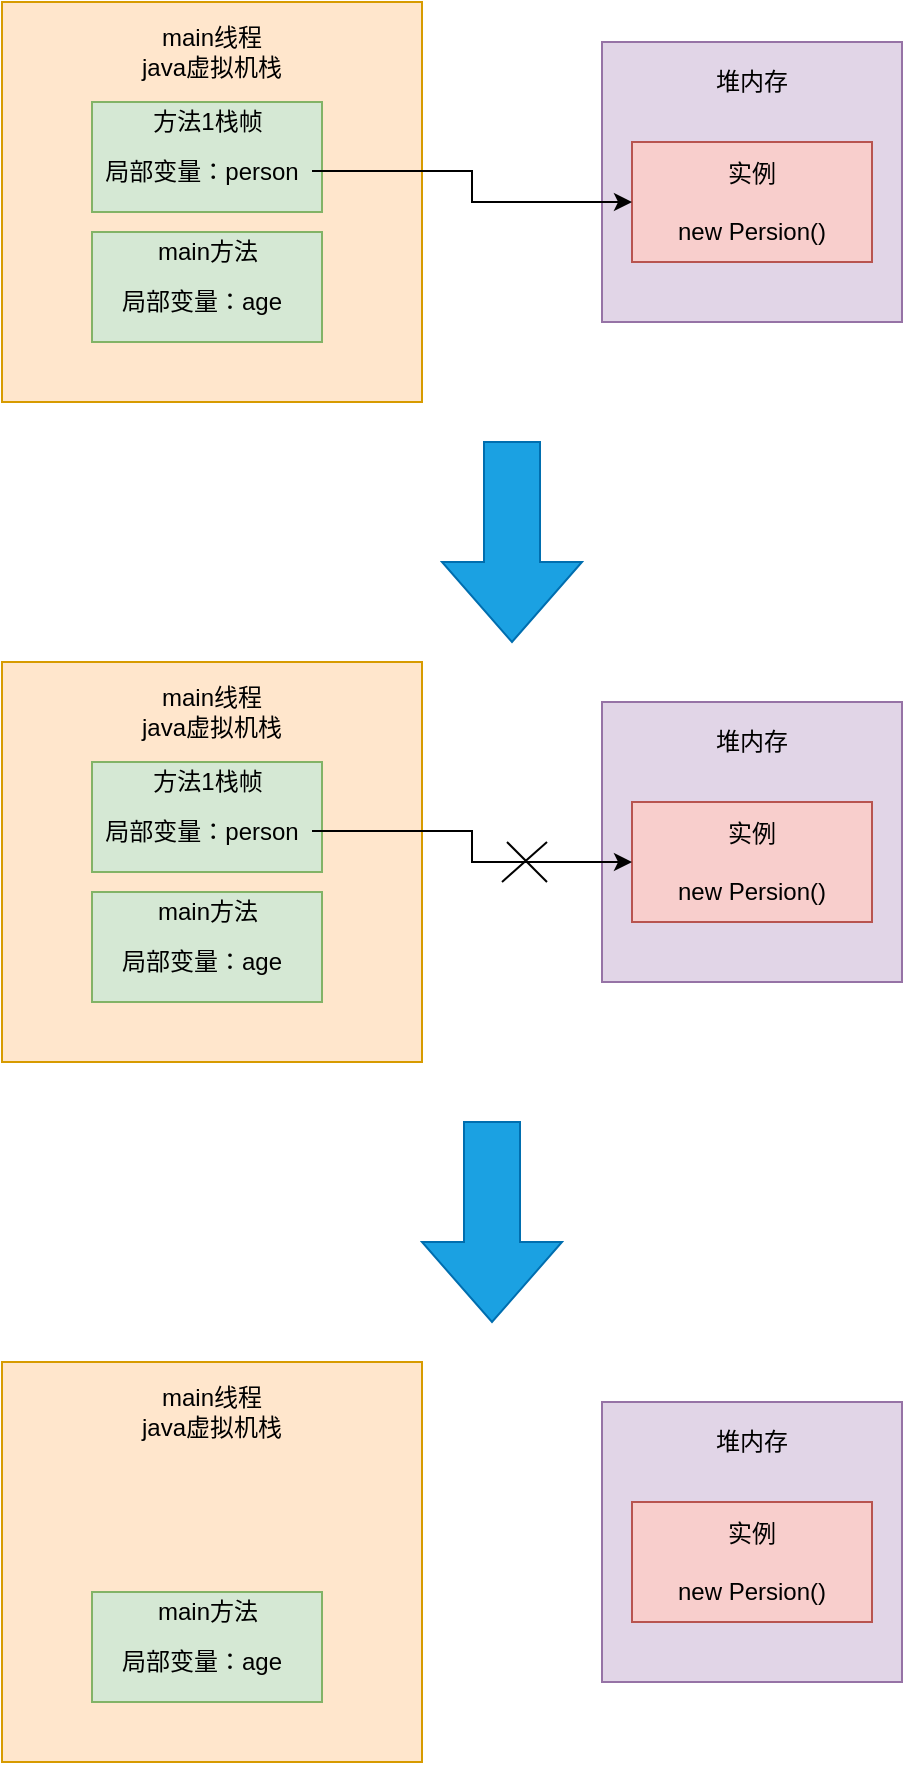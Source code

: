 <mxfile version="14.4.4" type="github">
  <diagram id="Cin4LmTbzPWeP2xjX7Cx" name="Page-1">
    <mxGraphModel dx="868" dy="460" grid="1" gridSize="10" guides="1" tooltips="1" connect="1" arrows="1" fold="1" page="1" pageScale="1" pageWidth="827" pageHeight="1169" math="0" shadow="0">
      <root>
        <mxCell id="0" />
        <mxCell id="1" parent="0" />
        <mxCell id="rJ6WnB4jMZfpZyY2WUPX-1" value="" style="rounded=0;whiteSpace=wrap;html=1;fillColor=#ffe6cc;strokeColor=#d79b00;" parent="1" vertex="1">
          <mxGeometry x="220" y="470" width="210" height="200" as="geometry" />
        </mxCell>
        <mxCell id="rJ6WnB4jMZfpZyY2WUPX-2" value="main线程&lt;br&gt;java虚拟机栈" style="text;html=1;strokeColor=none;fillColor=none;align=center;verticalAlign=middle;whiteSpace=wrap;rounded=0;" parent="1" vertex="1">
          <mxGeometry x="270" y="480" width="110" height="30" as="geometry" />
        </mxCell>
        <mxCell id="rJ6WnB4jMZfpZyY2WUPX-14" value="" style="group" parent="1" vertex="1" connectable="0">
          <mxGeometry x="265" y="520" width="115" height="55" as="geometry" />
        </mxCell>
        <mxCell id="rJ6WnB4jMZfpZyY2WUPX-4" value="" style="rounded=0;whiteSpace=wrap;html=1;fillColor=#d5e8d4;strokeColor=#82b366;" parent="rJ6WnB4jMZfpZyY2WUPX-14" vertex="1">
          <mxGeometry width="115" height="55" as="geometry" />
        </mxCell>
        <mxCell id="rJ6WnB4jMZfpZyY2WUPX-7" value="方法1栈帧" style="text;html=1;strokeColor=none;fillColor=none;align=center;verticalAlign=middle;whiteSpace=wrap;rounded=0;" parent="rJ6WnB4jMZfpZyY2WUPX-14" vertex="1">
          <mxGeometry x="21.5" width="72" height="20" as="geometry" />
        </mxCell>
        <mxCell id="rJ6WnB4jMZfpZyY2WUPX-8" value="局部变量：person" style="text;html=1;strokeColor=none;fillColor=none;align=center;verticalAlign=middle;whiteSpace=wrap;rounded=0;" parent="rJ6WnB4jMZfpZyY2WUPX-14" vertex="1">
          <mxGeometry y="27" width="110" height="15" as="geometry" />
        </mxCell>
        <mxCell id="rJ6WnB4jMZfpZyY2WUPX-15" value="" style="group" parent="1" vertex="1" connectable="0">
          <mxGeometry x="265" y="585" width="115" height="55" as="geometry" />
        </mxCell>
        <mxCell id="rJ6WnB4jMZfpZyY2WUPX-16" value="" style="rounded=0;whiteSpace=wrap;html=1;fillColor=#d5e8d4;strokeColor=#82b366;" parent="rJ6WnB4jMZfpZyY2WUPX-15" vertex="1">
          <mxGeometry width="115" height="55" as="geometry" />
        </mxCell>
        <mxCell id="rJ6WnB4jMZfpZyY2WUPX-17" value="main方法" style="text;html=1;strokeColor=none;fillColor=none;align=center;verticalAlign=middle;whiteSpace=wrap;rounded=0;" parent="rJ6WnB4jMZfpZyY2WUPX-15" vertex="1">
          <mxGeometry x="21.5" width="72" height="20" as="geometry" />
        </mxCell>
        <mxCell id="rJ6WnB4jMZfpZyY2WUPX-18" value="局部变量：age" style="text;html=1;strokeColor=none;fillColor=none;align=center;verticalAlign=middle;whiteSpace=wrap;rounded=0;" parent="rJ6WnB4jMZfpZyY2WUPX-15" vertex="1">
          <mxGeometry y="27" width="110" height="15" as="geometry" />
        </mxCell>
        <mxCell id="rJ6WnB4jMZfpZyY2WUPX-20" value="" style="rounded=0;whiteSpace=wrap;html=1;fillColor=#e1d5e7;strokeColor=#9673a6;" parent="1" vertex="1">
          <mxGeometry x="520" y="490" width="150" height="140" as="geometry" />
        </mxCell>
        <mxCell id="rJ6WnB4jMZfpZyY2WUPX-21" value="堆内存" style="text;html=1;strokeColor=none;fillColor=none;align=center;verticalAlign=middle;whiteSpace=wrap;rounded=0;" parent="1" vertex="1">
          <mxGeometry x="575" y="500" width="40" height="20" as="geometry" />
        </mxCell>
        <mxCell id="rJ6WnB4jMZfpZyY2WUPX-22" value="实例&lt;br&gt;&lt;br&gt;new Persion()" style="rounded=0;whiteSpace=wrap;html=1;fillColor=#f8cecc;strokeColor=#b85450;" parent="1" vertex="1">
          <mxGeometry x="535" y="540" width="120" height="60" as="geometry" />
        </mxCell>
        <mxCell id="rJ6WnB4jMZfpZyY2WUPX-24" style="edgeStyle=orthogonalEdgeStyle;rounded=0;orthogonalLoop=1;jettySize=auto;html=1;" parent="1" source="rJ6WnB4jMZfpZyY2WUPX-8" target="rJ6WnB4jMZfpZyY2WUPX-22" edge="1">
          <mxGeometry relative="1" as="geometry" />
        </mxCell>
        <mxCell id="rJ6WnB4jMZfpZyY2WUPX-25" value="" style="rounded=0;whiteSpace=wrap;html=1;fillColor=#ffe6cc;strokeColor=#d79b00;" parent="1" vertex="1">
          <mxGeometry x="220" y="800" width="210" height="200" as="geometry" />
        </mxCell>
        <mxCell id="rJ6WnB4jMZfpZyY2WUPX-26" value="main线程&lt;br&gt;java虚拟机栈" style="text;html=1;strokeColor=none;fillColor=none;align=center;verticalAlign=middle;whiteSpace=wrap;rounded=0;" parent="1" vertex="1">
          <mxGeometry x="270" y="810" width="110" height="30" as="geometry" />
        </mxCell>
        <mxCell id="rJ6WnB4jMZfpZyY2WUPX-27" value="" style="group" parent="1" vertex="1" connectable="0">
          <mxGeometry x="265" y="850" width="115" height="55" as="geometry" />
        </mxCell>
        <mxCell id="rJ6WnB4jMZfpZyY2WUPX-28" value="" style="rounded=0;whiteSpace=wrap;html=1;fillColor=#d5e8d4;strokeColor=#82b366;" parent="rJ6WnB4jMZfpZyY2WUPX-27" vertex="1">
          <mxGeometry width="115" height="55" as="geometry" />
        </mxCell>
        <mxCell id="rJ6WnB4jMZfpZyY2WUPX-29" value="方法1栈帧" style="text;html=1;strokeColor=none;fillColor=none;align=center;verticalAlign=middle;whiteSpace=wrap;rounded=0;" parent="rJ6WnB4jMZfpZyY2WUPX-27" vertex="1">
          <mxGeometry x="21.5" width="72" height="20" as="geometry" />
        </mxCell>
        <mxCell id="rJ6WnB4jMZfpZyY2WUPX-30" value="局部变量：person" style="text;html=1;strokeColor=none;fillColor=none;align=center;verticalAlign=middle;whiteSpace=wrap;rounded=0;" parent="rJ6WnB4jMZfpZyY2WUPX-27" vertex="1">
          <mxGeometry y="27" width="110" height="15" as="geometry" />
        </mxCell>
        <mxCell id="rJ6WnB4jMZfpZyY2WUPX-31" value="" style="group" parent="1" vertex="1" connectable="0">
          <mxGeometry x="265" y="915" width="115" height="55" as="geometry" />
        </mxCell>
        <mxCell id="rJ6WnB4jMZfpZyY2WUPX-32" value="" style="rounded=0;whiteSpace=wrap;html=1;fillColor=#d5e8d4;strokeColor=#82b366;" parent="rJ6WnB4jMZfpZyY2WUPX-31" vertex="1">
          <mxGeometry width="115" height="55" as="geometry" />
        </mxCell>
        <mxCell id="rJ6WnB4jMZfpZyY2WUPX-33" value="main方法" style="text;html=1;strokeColor=none;fillColor=none;align=center;verticalAlign=middle;whiteSpace=wrap;rounded=0;" parent="rJ6WnB4jMZfpZyY2WUPX-31" vertex="1">
          <mxGeometry x="21.5" width="72" height="20" as="geometry" />
        </mxCell>
        <mxCell id="rJ6WnB4jMZfpZyY2WUPX-34" value="局部变量：age" style="text;html=1;strokeColor=none;fillColor=none;align=center;verticalAlign=middle;whiteSpace=wrap;rounded=0;" parent="rJ6WnB4jMZfpZyY2WUPX-31" vertex="1">
          <mxGeometry y="27" width="110" height="15" as="geometry" />
        </mxCell>
        <mxCell id="rJ6WnB4jMZfpZyY2WUPX-35" value="" style="rounded=0;whiteSpace=wrap;html=1;fillColor=#e1d5e7;strokeColor=#9673a6;" parent="1" vertex="1">
          <mxGeometry x="520" y="820" width="150" height="140" as="geometry" />
        </mxCell>
        <mxCell id="rJ6WnB4jMZfpZyY2WUPX-36" value="堆内存" style="text;html=1;strokeColor=none;fillColor=none;align=center;verticalAlign=middle;whiteSpace=wrap;rounded=0;" parent="1" vertex="1">
          <mxGeometry x="575" y="830" width="40" height="20" as="geometry" />
        </mxCell>
        <mxCell id="rJ6WnB4jMZfpZyY2WUPX-37" value="实例&lt;br&gt;&lt;br&gt;new Persion()" style="rounded=0;whiteSpace=wrap;html=1;fillColor=#f8cecc;strokeColor=#b85450;" parent="1" vertex="1">
          <mxGeometry x="535" y="870" width="120" height="60" as="geometry" />
        </mxCell>
        <mxCell id="rJ6WnB4jMZfpZyY2WUPX-40" value="" style="html=1;shadow=0;dashed=0;align=center;verticalAlign=middle;shape=mxgraph.arrows2.arrow;dy=0.6;dx=40;direction=south;notch=0;fillColor=#1ba1e2;strokeColor=#006EAF;fontColor=#ffffff;" parent="1" vertex="1">
          <mxGeometry x="440" y="690" width="70" height="100" as="geometry" />
        </mxCell>
        <mxCell id="v2iGeY0vWUhogRHJJpxM-3" style="edgeStyle=orthogonalEdgeStyle;rounded=0;orthogonalLoop=1;jettySize=auto;html=1;fontColor=#1A1A1A;" edge="1" parent="1" source="rJ6WnB4jMZfpZyY2WUPX-30" target="rJ6WnB4jMZfpZyY2WUPX-37">
          <mxGeometry relative="1" as="geometry" />
        </mxCell>
        <mxCell id="v2iGeY0vWUhogRHJJpxM-9" value="" style="group" vertex="1" connectable="0" parent="1">
          <mxGeometry x="470" y="890" width="22.5" height="20" as="geometry" />
        </mxCell>
        <mxCell id="v2iGeY0vWUhogRHJJpxM-4" value="" style="endArrow=none;html=1;fontColor=#1A1A1A;" edge="1" parent="v2iGeY0vWUhogRHJJpxM-9">
          <mxGeometry width="50" height="50" relative="1" as="geometry">
            <mxPoint y="20" as="sourcePoint" />
            <mxPoint x="22.5" as="targetPoint" />
          </mxGeometry>
        </mxCell>
        <mxCell id="v2iGeY0vWUhogRHJJpxM-8" value="" style="endArrow=none;html=1;fontColor=#1A1A1A;" edge="1" parent="v2iGeY0vWUhogRHJJpxM-9">
          <mxGeometry width="50" height="50" relative="1" as="geometry">
            <mxPoint x="2.5" as="sourcePoint" />
            <mxPoint x="22.5" y="20" as="targetPoint" />
          </mxGeometry>
        </mxCell>
        <mxCell id="v2iGeY0vWUhogRHJJpxM-10" value="" style="html=1;shadow=0;dashed=0;align=center;verticalAlign=middle;shape=mxgraph.arrows2.arrow;dy=0.6;dx=40;direction=south;notch=0;fillColor=#1ba1e2;strokeColor=#006EAF;fontColor=#ffffff;" vertex="1" parent="1">
          <mxGeometry x="430" y="1030" width="70" height="100" as="geometry" />
        </mxCell>
        <mxCell id="v2iGeY0vWUhogRHJJpxM-11" value="" style="rounded=0;whiteSpace=wrap;html=1;fillColor=#ffe6cc;strokeColor=#d79b00;" vertex="1" parent="1">
          <mxGeometry x="220" y="1150" width="210" height="200" as="geometry" />
        </mxCell>
        <mxCell id="v2iGeY0vWUhogRHJJpxM-12" value="main线程&lt;br&gt;java虚拟机栈" style="text;html=1;strokeColor=none;fillColor=none;align=center;verticalAlign=middle;whiteSpace=wrap;rounded=0;" vertex="1" parent="1">
          <mxGeometry x="270" y="1160" width="110" height="30" as="geometry" />
        </mxCell>
        <mxCell id="v2iGeY0vWUhogRHJJpxM-17" value="" style="group" vertex="1" connectable="0" parent="1">
          <mxGeometry x="265" y="1265" width="115" height="55" as="geometry" />
        </mxCell>
        <mxCell id="v2iGeY0vWUhogRHJJpxM-18" value="" style="rounded=0;whiteSpace=wrap;html=1;fillColor=#d5e8d4;strokeColor=#82b366;" vertex="1" parent="v2iGeY0vWUhogRHJJpxM-17">
          <mxGeometry width="115" height="55" as="geometry" />
        </mxCell>
        <mxCell id="v2iGeY0vWUhogRHJJpxM-19" value="main方法" style="text;html=1;strokeColor=none;fillColor=none;align=center;verticalAlign=middle;whiteSpace=wrap;rounded=0;" vertex="1" parent="v2iGeY0vWUhogRHJJpxM-17">
          <mxGeometry x="21.5" width="72" height="20" as="geometry" />
        </mxCell>
        <mxCell id="v2iGeY0vWUhogRHJJpxM-20" value="局部变量：age" style="text;html=1;strokeColor=none;fillColor=none;align=center;verticalAlign=middle;whiteSpace=wrap;rounded=0;" vertex="1" parent="v2iGeY0vWUhogRHJJpxM-17">
          <mxGeometry y="27" width="110" height="15" as="geometry" />
        </mxCell>
        <mxCell id="v2iGeY0vWUhogRHJJpxM-21" value="" style="rounded=0;whiteSpace=wrap;html=1;fillColor=#e1d5e7;strokeColor=#9673a6;" vertex="1" parent="1">
          <mxGeometry x="520" y="1170" width="150" height="140" as="geometry" />
        </mxCell>
        <mxCell id="v2iGeY0vWUhogRHJJpxM-22" value="堆内存" style="text;html=1;strokeColor=none;fillColor=none;align=center;verticalAlign=middle;whiteSpace=wrap;rounded=0;" vertex="1" parent="1">
          <mxGeometry x="575" y="1180" width="40" height="20" as="geometry" />
        </mxCell>
        <mxCell id="v2iGeY0vWUhogRHJJpxM-23" value="实例&lt;br&gt;&lt;br&gt;new Persion()" style="rounded=0;whiteSpace=wrap;html=1;fillColor=#f8cecc;strokeColor=#b85450;" vertex="1" parent="1">
          <mxGeometry x="535" y="1220" width="120" height="60" as="geometry" />
        </mxCell>
      </root>
    </mxGraphModel>
  </diagram>
</mxfile>
